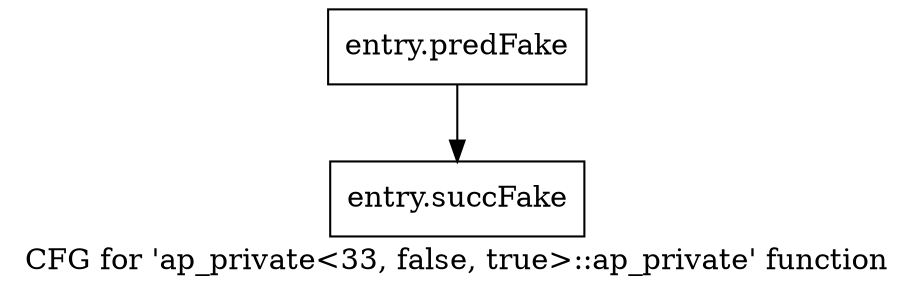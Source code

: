 digraph "CFG for 'ap_private\<33, false, true\>::ap_private' function" {
	label="CFG for 'ap_private\<33, false, true\>::ap_private' function";

	Node0x59d4500 [shape=record,filename="",linenumber="",label="{entry.predFake}"];
	Node0x59d4500 -> Node0x5adbda0[ callList="" memoryops="" filename="/home/omerfaruk/tools/Xilinx/Vitis_HLS/2023.2/include/etc/ap_private.h" execusionnum="0"];
	Node0x5adbda0 [shape=record,filename="/home/omerfaruk/tools/Xilinx/Vitis_HLS/2023.2/include/etc/ap_private.h",linenumber="1683",label="{entry.succFake}"];
}
